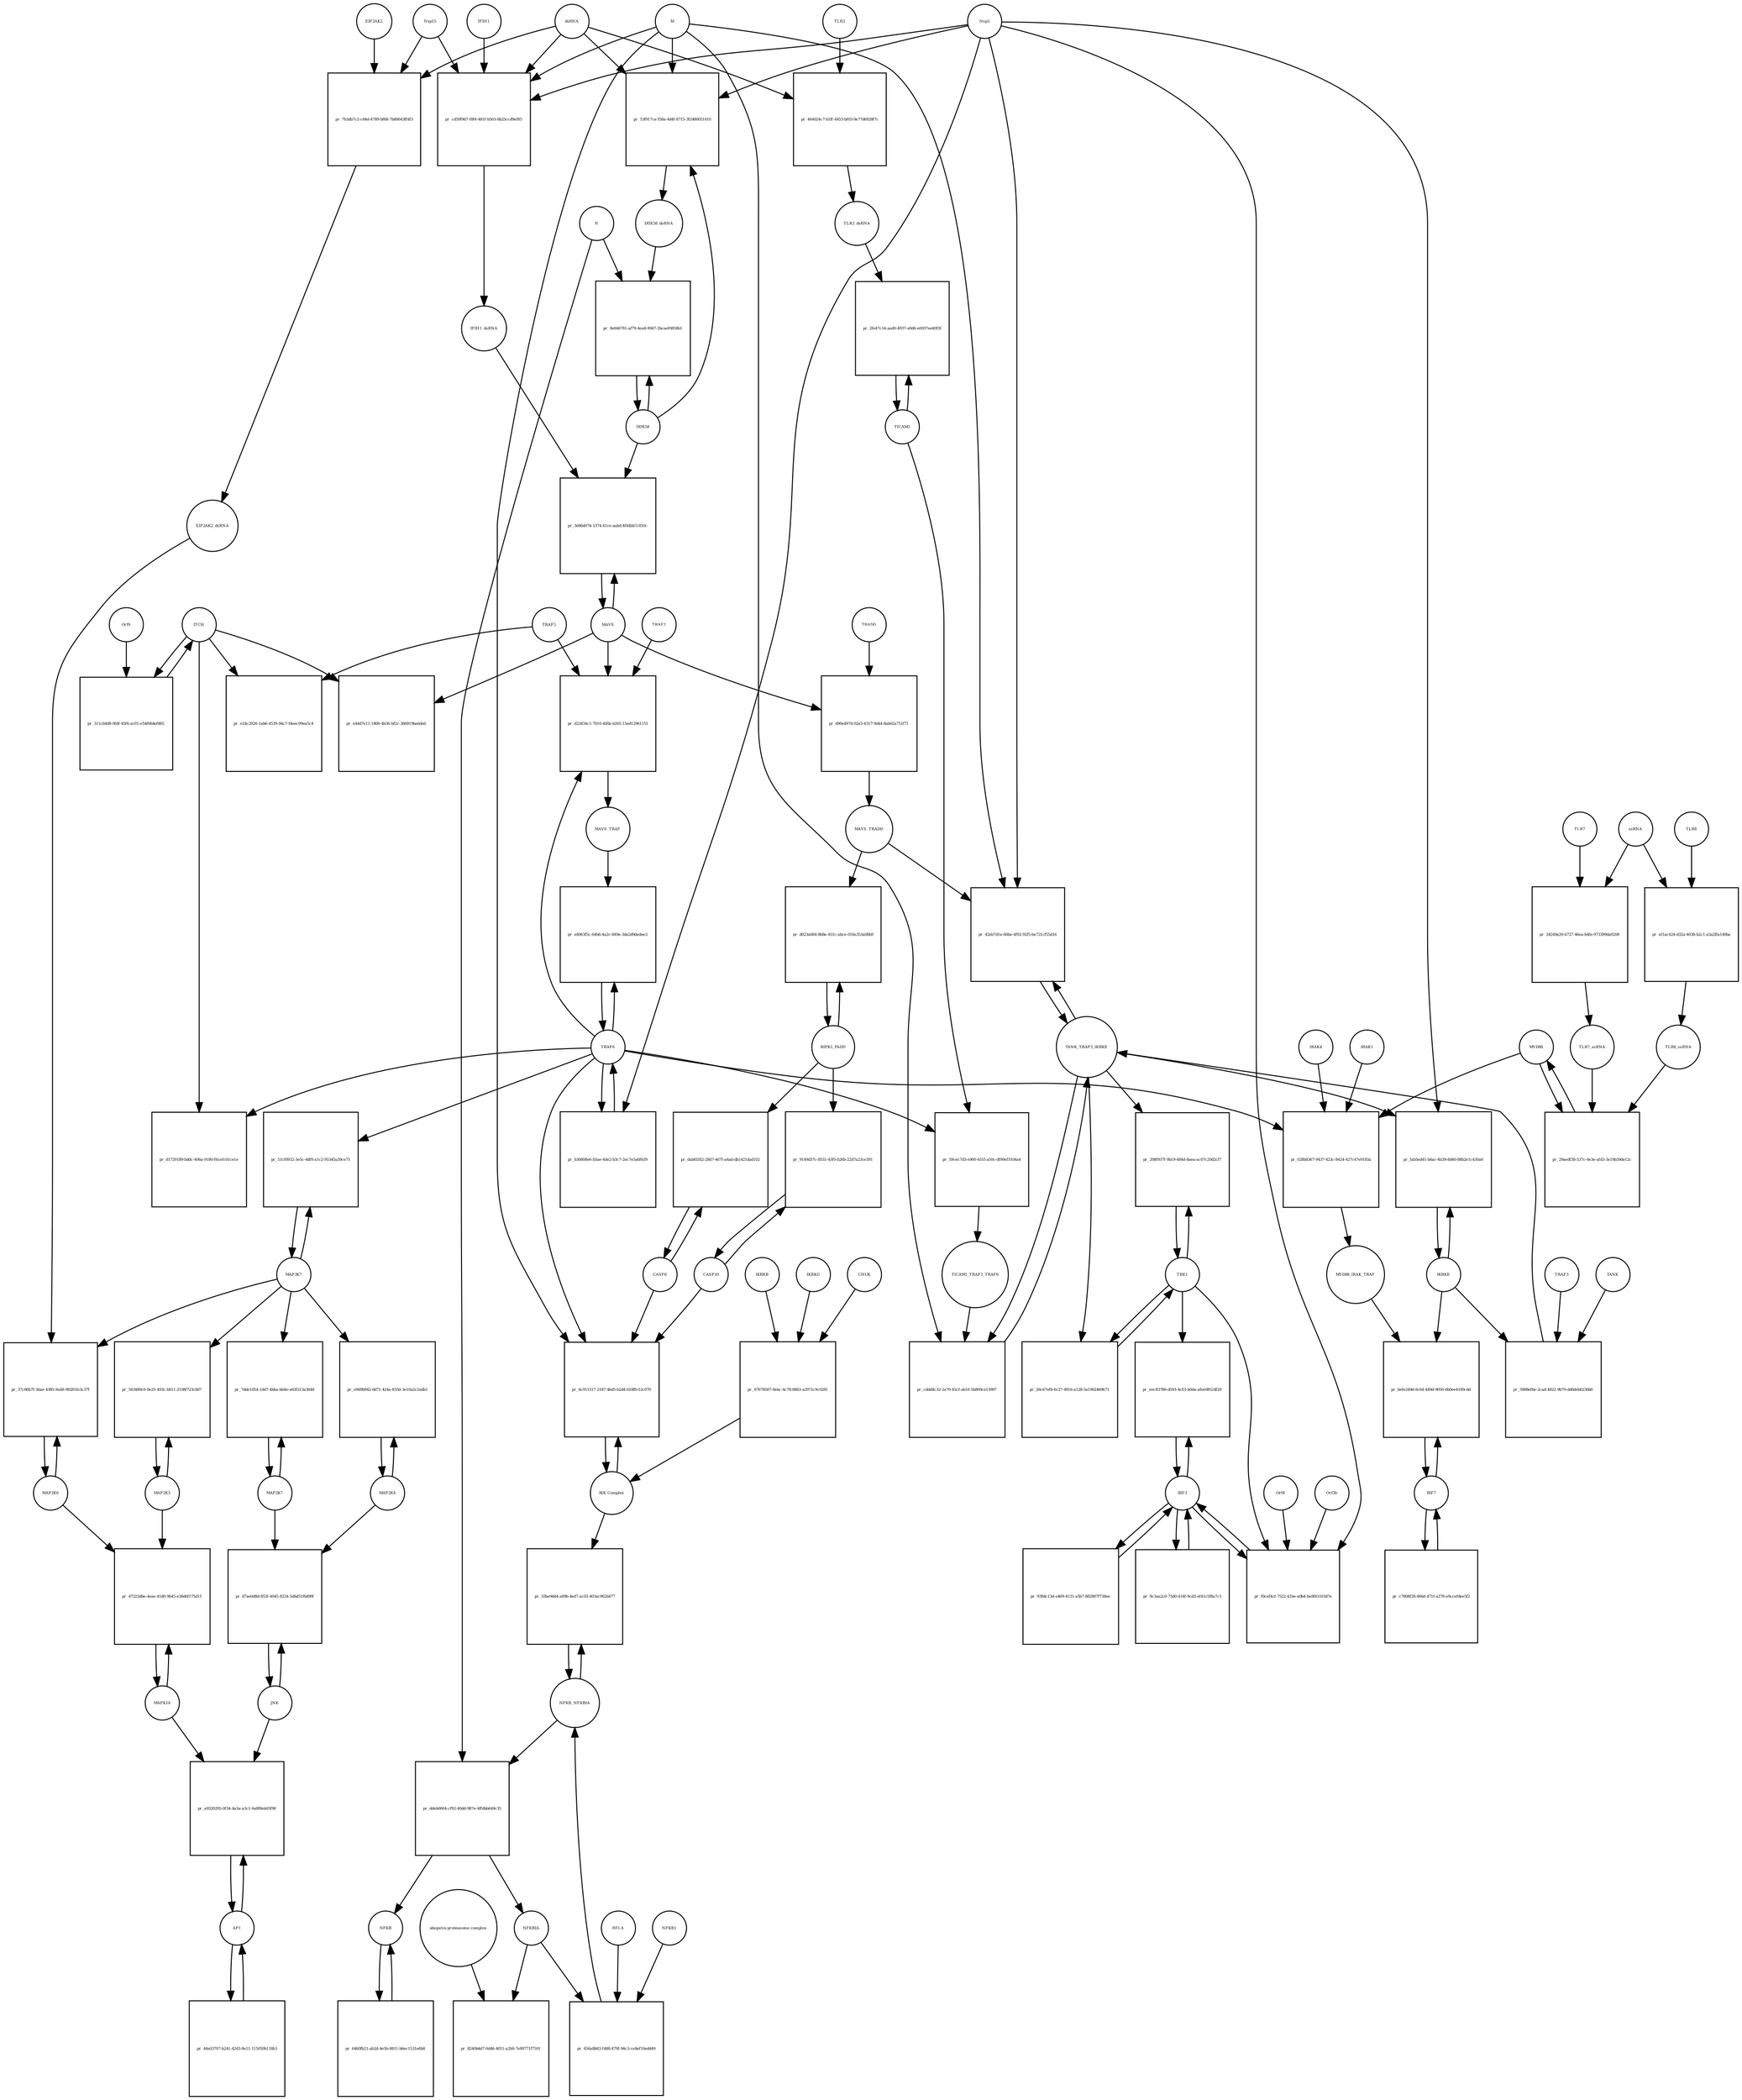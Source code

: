 strict digraph  {
dsRNA [annotation="", bipartite=0, cls="nucleic acid feature", fontsize=4, label=dsRNA, shape=circle];
"pr_53f917ca-f58a-4d4f-8715-3f2480051410" [annotation="", bipartite=1, cls=process, fontsize=4, label="pr_53f917ca-f58a-4d4f-8715-3f2480051410", shape=square];
DDX58_dsRNA [annotation="", bipartite=0, cls=complex, fontsize=4, label=DDX58_dsRNA, shape=circle];
M [annotation=urn_miriam_ncbiprotein_1796318601, bipartite=0, cls=macromolecule, fontsize=4, label=M, shape=circle];
Nsp3 [annotation=urn_miriam_ncbiprotein_1802476807, bipartite=0, cls=macromolecule, fontsize=4, label=Nsp3, shape=circle];
DDX58 [annotation=urn_miriam_hgnc_19102, bipartite=0, cls=macromolecule, fontsize=4, label=DDX58, shape=circle];
"pr_cd59f9d7-f8f4-481f-b503-6b25ccd9ef85" [annotation="", bipartite=1, cls=process, fontsize=4, label="pr_cd59f9d7-f8f4-481f-b503-6b25ccd9ef85", shape=square];
IFIH1_dsRNA [annotation="", bipartite=0, cls=complex, fontsize=4, label=IFIH1_dsRNA, shape=circle];
Nsp15 [annotation=urn_miriam_ncbiprotein_1802476818, bipartite=0, cls=macromolecule, fontsize=4, label=Nsp15, shape=circle];
IFIH1 [annotation=urn_miriam_hgnc_18873, bipartite=0, cls=macromolecule, fontsize=4, label=IFIH1, shape=circle];
"pr_9a846781-af79-4ea8-8947-2bcaef0858b1" [annotation="", bipartite=1, cls=process, fontsize=4, label="pr_9a846781-af79-4ea8-8947-2bcaef0858b1", shape=square];
N [annotation=urn_miriam_ncbiprotein_1798174255, bipartite=0, cls=macromolecule, fontsize=4, label=N, shape=circle];
MAVS [annotation=urn_miriam_hgnc_29233, bipartite=0, cls="macromolecule multimer", fontsize=4, label=MAVS, shape=circle];
"pr_3d46d074-1374-41ce-aabd-4f44bb7c810c" [annotation="", bipartite=1, cls=process, fontsize=4, label="pr_3d46d074-1374-41ce-aabd-4f44bb7c810c", shape=square];
NFKB [annotation="", bipartite=0, cls=complex, fontsize=4, label=NFKB, shape=circle];
"pr_6460fb21-ab2d-4e5b-8811-b6ec1531e6b8" [annotation="", bipartite=1, cls=process, fontsize=4, label="pr_6460fb21-ab2d-4e5b-8811-b6ec1531e6b8", shape=square];
NFKBIA [annotation=urn_miriam_hgnc_7797, bipartite=0, cls=macromolecule, fontsize=4, label=NFKBIA, shape=circle];
"pr_8240b4d7-0d46-4051-a2b9-7e89771f7591" [annotation="", bipartite=1, cls=process, fontsize=4, label="pr_8240b4d7-0d46-4051-a2b9-7e89771f7591", shape=square];
"ubiquitin-proteasome complex" [annotation="", bipartite=0, cls=complex, fontsize=4, label="ubiquitin-proteasome complex", shape=circle];
IRF3 [annotation=urn_miriam_hgnc_6118, bipartite=0, cls="macromolecule multimer", fontsize=4, label=IRF3, shape=circle];
"pr_eec83786-d593-4c03-b0da-afee08524f29" [annotation="", bipartite=1, cls=process, fontsize=4, label="pr_eec83786-d593-4c03-b0da-afee08524f29", shape=square];
TBK1 [annotation="", bipartite=0, cls=macromolecule, fontsize=4, label=TBK1, shape=circle];
"pr_9384c13d-e469-4131-a5b7-882807f738ee" [annotation="", bipartite=1, cls=process, fontsize=4, label="pr_9384c13d-e469-4131-a5b7-882807f738ee", shape=square];
"pr_f0cef4cf-7522-41be-a0b4-ba9f41010d7e" [annotation="", bipartite=1, cls=process, fontsize=4, label="pr_f0cef4cf-7522-41be-a0b4-ba9f41010d7e", shape=square];
Orf3b [annotation=urn_miriam_uniprot_P59633, bipartite=0, cls=macromolecule, fontsize=4, label=Orf3b, shape=circle];
Orf8 [annotation=urn_miriam_ncbiprotein_1796318604, bipartite=0, cls=macromolecule, fontsize=4, label=Orf8, shape=circle];
IRF7 [annotation=urn_miriam_hgnc_6122, bipartite=0, cls="macromolecule multimer", fontsize=4, label=IRF7, shape=circle];
"pr_befe249d-6c64-449d-9050-6b0ee4100cdd" [annotation="", bipartite=1, cls=process, fontsize=4, label="pr_befe249d-6c64-449d-9050-6b0ee4100cdd", shape=square];
IKBKE [annotation=urn_miriam_hgnc_14552, bipartite=0, cls=macromolecule, fontsize=4, label=IKBKE, shape=circle];
MYD88_IRAK_TRAF [annotation="", bipartite=0, cls=complex, fontsize=4, label=MYD88_IRAK_TRAF, shape=circle];
"pr_9c3aa2c0-75d0-414f-9cd3-ef41c5f8a7c3" [annotation="", bipartite=1, cls=process, fontsize=4, label="pr_9c3aa2c0-75d0-414f-9cd3-ef41c5f8a7c3", shape=square];
"pr_c7808f28-466d-471f-a278-e9ccefdee5f2" [annotation="", bipartite=1, cls=process, fontsize=4, label="pr_c7808f28-466d-471f-a278-e9ccefdee5f2", shape=square];
TRAF6 [annotation=urn_miriam_hgnc_12036, bipartite=0, cls=macromolecule, fontsize=4, label=TRAF6, shape=circle];
"pr_e8063f5c-64b6-4a2c-849e-3da2d9dedee3" [annotation="", bipartite=1, cls=process, fontsize=4, label="pr_e8063f5c-64b6-4a2c-849e-3da2d9dedee3", shape=square];
MAVS_TRAF [annotation="", bipartite=0, cls=complex, fontsize=4, label=MAVS_TRAF, shape=circle];
"pr_e44d7e11-1806-4b36-bf2c-3b6919ba6de6" [annotation="", bipartite=1, cls=process, fontsize=4, label="pr_e44d7e11-1806-4b36-bf2c-3b6919ba6de6", shape=square];
ITCH [annotation="", bipartite=0, cls=macromolecule, fontsize=4, label=ITCH, shape=circle];
TRAF5 [annotation=urn_miriam_hgnc_12035, bipartite=0, cls=macromolecule, fontsize=4, label=TRAF5, shape=circle];
"pr_e24c2926-1ab6-4539-94c7-f4eec99ea5c4" [annotation="", bipartite=1, cls=process, fontsize=4, label="pr_e24c2926-1ab6-4539-94c7-f4eec99ea5c4", shape=square];
"pr_d1729189-bddc-406a-9180-f6cefc01ce1e" [annotation="", bipartite=1, cls=process, fontsize=4, label="pr_d1729189-bddc-406a-9180-f6cefc01ce1e", shape=square];
TICAM1 [annotation=urn_miriam_hgnc_18348, bipartite=0, cls=macromolecule, fontsize=4, label=TICAM1, shape=circle];
"pr_2fe47c14-aad0-4937-a9d6-e6937ee40f3f" [annotation="", bipartite=1, cls=process, fontsize=4, label="pr_2fe47c14-aad0-4937-a9d6-e6937ee40f3f", shape=square];
TLR3_dsRNA [annotation="", bipartite=0, cls=complex, fontsize=4, label=TLR3_dsRNA, shape=circle];
TLR3 [annotation=urn_miriam_hgnc_11849, bipartite=0, cls="macromolecule multimer", fontsize=4, label=TLR3, shape=circle];
"pr_464024c7-b1ff-4453-bf03-0e77d6928f7c" [annotation="", bipartite=1, cls=process, fontsize=4, label="pr_464024c7-b1ff-4453-bf03-0e77d6928f7c", shape=square];
"pr_59cec7d3-e900-451f-a50c-df99ef1934a4" [annotation="", bipartite=1, cls=process, fontsize=4, label="pr_59cec7d3-e900-451f-a50c-df99ef1934a4", shape=square];
TICAM1_TRAF3_TRAF6 [annotation="", bipartite=0, cls=complex, fontsize=4, label=TICAM1_TRAF3_TRAF6, shape=circle];
TANK_TRAF3_IKBKE [annotation="", bipartite=0, cls=complex, fontsize=4, label=TANK_TRAF3_IKBKE, shape=circle];
"pr_cddd4c32-2a70-45cf-ab16-5b809ce13907" [annotation="", bipartite=1, cls=process, fontsize=4, label="pr_cddd4c32-2a70-45cf-ab16-5b809ce13907", shape=square];
"pr_208f937f-9b19-484d-8aea-ac07c20d2cf7" [annotation="", bipartite=1, cls=process, fontsize=4, label="pr_208f937f-9b19-484d-8aea-ac07c20d2cf7", shape=square];
"pr_fab5ed41-b6ac-4b39-8d40-88b2e1c430a6" [annotation="", bipartite=1, cls=process, fontsize=4, label="pr_fab5ed41-b6ac-4b39-8d40-88b2e1c430a6", shape=square];
MYD88 [annotation="", bipartite=0, cls=macromolecule, fontsize=4, label=MYD88, shape=circle];
"pr_028b8367-9437-423c-8424-427c47e9183a" [annotation="", bipartite=1, cls=process, fontsize=4, label="pr_028b8367-9437-423c-8424-427c47e9183a", shape=square];
IRAK1 [annotation=urn_miriam_hgnc_6112, bipartite=0, cls=macromolecule, fontsize=4, label=IRAK1, shape=circle];
IRAK4 [annotation=urn_miriam_hgnc_17967, bipartite=0, cls=macromolecule, fontsize=4, label=IRAK4, shape=circle];
TLR7 [annotation=urn_miriam_hgnc_15631, bipartite=0, cls=macromolecule, fontsize=4, label=TLR7, shape=circle];
"pr_24249a29-b727-46ea-b4fe-973399da9208" [annotation="", bipartite=1, cls=process, fontsize=4, label="pr_24249a29-b727-46ea-b4fe-973399da9208", shape=square];
TLR7_ssRNA [annotation="", bipartite=0, cls=complex, fontsize=4, label=TLR7_ssRNA, shape=circle];
ssRNA [annotation="", bipartite=0, cls="nucleic acid feature", fontsize=4, label=ssRNA, shape=circle];
TLR8 [annotation=urn_miriam_hgnc_15632, bipartite=0, cls=macromolecule, fontsize=4, label=TLR8, shape=circle];
"pr_ef1ac424-d32a-4038-b2c1-a3a2ffa149ba" [annotation="", bipartite=1, cls=process, fontsize=4, label="pr_ef1ac424-d32a-4038-b2c1-a3a2ffa149ba", shape=square];
TLR8_ssRNA [annotation="", bipartite=0, cls=complex, fontsize=4, label=TLR8_ssRNA, shape=circle];
"pr_29aedf38-537c-4e3e-afd3-3e19b39de12c" [annotation="", bipartite=1, cls=process, fontsize=4, label="pr_29aedf38-537c-4e3e-afd3-3e19b39de12c", shape=square];
MAP3K7 [annotation="", bipartite=0, cls=macromolecule, fontsize=4, label=MAP3K7, shape=circle];
"pr_51cf0932-3e5c-4df0-a1c2-95345a39ce75" [annotation="", bipartite=1, cls=process, fontsize=4, label="pr_51cf0932-3e5c-4df0-a1c2-95345a39ce75", shape=square];
TRAF2 [annotation=urn_miriam_hgnc_12032, bipartite=0, cls=macromolecule, fontsize=4, label=TRAF2, shape=circle];
"pr_d22834c1-7010-400a-b265-15ed12961151" [annotation="", bipartite=1, cls=process, fontsize=4, label="pr_d22834c1-7010-400a-b265-15ed12961151", shape=square];
"pr_311cb408-0fdf-45f6-ac01-e54f064ef865" [annotation="", bipartite=1, cls=process, fontsize=4, label="pr_311cb408-0fdf-45f6-ac01-e54f064ef865", shape=square];
Orf9 [annotation=urn_miriam_uniprot_P59636, bipartite=0, cls=macromolecule, fontsize=4, label=Orf9, shape=circle];
"pr_d90e497d-02a3-4317-9d44-8ab02a751f71" [annotation="", bipartite=1, cls=process, fontsize=4, label="pr_d90e497d-02a3-4317-9d44-8ab02a751f71", shape=square];
MAVS_TRADD [annotation="", bipartite=0, cls=complex, fontsize=4, label=MAVS_TRADD, shape=circle];
TRADD [annotation=urn_miriam_hgnc_12030, bipartite=0, cls=macromolecule, fontsize=4, label=TRADD, shape=circle];
"pr_b36808e6-b5ae-4de2-b3c7-2ec7e5a6f639" [annotation="", bipartite=1, cls=process, fontsize=4, label="pr_b36808e6-b5ae-4de2-b3c7-2ec7e5a6f639", shape=square];
AP1 [annotation="", bipartite=0, cls=complex, fontsize=4, label=AP1, shape=circle];
"pr_a9320295-0f34-4a3a-a3c1-6a8f8eb03f90" [annotation="", bipartite=1, cls=process, fontsize=4, label="pr_a9320295-0f34-4a3a-a3c1-6a8f8eb03f90", shape=square];
MAPK14 [annotation="", bipartite=0, cls=macromolecule, fontsize=4, label=MAPK14, shape=circle];
JNK [annotation="", bipartite=0, cls=complex, fontsize=4, label=JNK, shape=circle];
"pr_d7ae0d8d-853f-4045-8224-5d6d51f6d99f" [annotation="", bipartite=1, cls=process, fontsize=4, label="pr_d7ae0d8d-853f-4045-8224-5d6d51f6d99f", shape=square];
MAP2K7 [annotation="", bipartite=0, cls=macromolecule, fontsize=4, label=MAP2K7, shape=circle];
MAP2K4 [annotation="", bipartite=0, cls=macromolecule, fontsize=4, label=MAP2K4, shape=circle];
"pr_e9d9b942-dd71-424a-835d-3e10a2c2adb1" [annotation="", bipartite=1, cls=process, fontsize=4, label="pr_e9d9b942-dd71-424a-835d-3e10a2c2adb1", shape=square];
"pr_7dde1054-1dd7-4bba-bb4e-a63f213a3648" [annotation="", bipartite=1, cls=process, fontsize=4, label="pr_7dde1054-1dd7-4bba-bb4e-a63f213a3648", shape=square];
MAP2K3 [annotation="", bipartite=0, cls=macromolecule, fontsize=4, label=MAP2K3, shape=circle];
"pr_563489c0-0e25-493c-b911-2538f723cb07" [annotation="", bipartite=1, cls=process, fontsize=4, label="pr_563489c0-0e25-493c-b911-2538f723cb07", shape=square];
MAP2K6 [annotation="", bipartite=0, cls=macromolecule, fontsize=4, label=MAP2K6, shape=circle];
"pr_37c66b7f-36ae-4385-9a48-98281fe3c37f" [annotation="", bipartite=1, cls=process, fontsize=4, label="pr_37c66b7f-36ae-4385-9a48-98281fe3c37f", shape=square];
EIF2AK2_dsRNA [annotation="", bipartite=0, cls=complex, fontsize=4, label=EIF2AK2_dsRNA, shape=circle];
"pr_7b3db7c2-c64d-4789-bf68-7b80643ff4f3" [annotation="", bipartite=1, cls=process, fontsize=4, label="pr_7b3db7c2-c64d-4789-bf68-7b80643ff4f3", shape=square];
EIF2AK2 [annotation=urn_miriam_hgnc_9437, bipartite=0, cls=macromolecule, fontsize=4, label=EIF2AK2, shape=circle];
RIPK1_FADD [annotation="", bipartite=0, cls=complex, fontsize=4, label=RIPK1_FADD, shape=circle];
"pr_d023a084-8b8e-431c-abce-016e353a08b9" [annotation="", bipartite=1, cls=process, fontsize=4, label="pr_d023a084-8b8e-431c-abce-016e353a08b9", shape=square];
CASP8 [annotation="", bipartite=0, cls=macromolecule, fontsize=4, label=CASP8, shape=circle];
"pr_dab81fd2-28d7-467f-a4ad-db1421dad102" [annotation="", bipartite=1, cls=process, fontsize=4, label="pr_dab81fd2-28d7-467f-a4ad-db1421dad102", shape=square];
CASP10 [annotation="", bipartite=0, cls=macromolecule, fontsize=4, label=CASP10, shape=circle];
"pr_9149d37c-8551-43f0-b26b-22d7a23ce391" [annotation="", bipartite=1, cls=process, fontsize=4, label="pr_9149d37c-8551-43f0-b26b-22d7a23ce391", shape=square];
NFKB_NFKBIA [annotation="", bipartite=0, cls=complex, fontsize=4, label=NFKB_NFKBIA, shape=circle];
"pr_33be9dd4-a89b-4ed7-ac03-403ac9626477" [annotation="", bipartite=1, cls=process, fontsize=4, label="pr_33be9dd4-a89b-4ed7-ac03-403ac9626477", shape=square];
"IKK Complex" [annotation="", bipartite=0, cls=complex, fontsize=4, label="IKK Complex", shape=circle];
"pr_ddeb0604-cf92-40dd-987e-4ffdbb649c35" [annotation="", bipartite=1, cls=process, fontsize=4, label="pr_ddeb0604-cf92-40dd-987e-4ffdbb649c35", shape=square];
"pr_44a03707-b241-42d3-8e11-115050b118b3" [annotation="", bipartite=1, cls=process, fontsize=4, label="pr_44a03707-b241-42d3-8e11-115050b118b3", shape=square];
"pr_6c911517-2187-4bd5-b2d4-618ffe12c070" [annotation="", bipartite=1, cls=process, fontsize=4, label="pr_6c911517-2187-4bd5-b2d4-618ffe12c070", shape=square];
"pr_656a8b83-f488-479f-94c3-ce8ef10edd49" [annotation="", bipartite=1, cls=process, fontsize=4, label="pr_656a8b83-f488-479f-94c3-ce8ef10edd49", shape=square];
RELA [annotation="", bipartite=0, cls=macromolecule, fontsize=4, label=RELA, shape=circle];
NFKB1 [annotation="", bipartite=0, cls=macromolecule, fontsize=4, label=NFKB1, shape=circle];
IKBKG [annotation="", bipartite=0, cls=macromolecule, fontsize=4, label=IKBKG, shape=circle];
"pr_67678587-9ebc-4c78-8863-a2971c9c02f0" [annotation="", bipartite=1, cls=process, fontsize=4, label="pr_67678587-9ebc-4c78-8863-a2971c9c02f0", shape=square];
CHUK [annotation="", bipartite=0, cls=macromolecule, fontsize=4, label=CHUK, shape=circle];
IKBKB [annotation="", bipartite=0, cls=macromolecule, fontsize=4, label=IKBKB, shape=circle];
"pr_42eb7d1e-66be-4f92-92f5-be721cf55d16" [annotation="", bipartite=1, cls=process, fontsize=4, label="pr_42eb7d1e-66be-4f92-92f5-be721cf55d16", shape=square];
"pr_26c67ef8-6c27-4916-a128-5a1902469671" [annotation="", bipartite=1, cls=process, fontsize=4, label="pr_26c67ef8-6c27-4916-a128-5a1902469671", shape=square];
"pr_d7223dbe-4eae-41d0-9b45-e36d6f175d15" [annotation="", bipartite=1, cls=process, fontsize=4, label="pr_d7223dbe-4eae-41d0-9b45-e36d6f175d15", shape=square];
TRAF3 [annotation="", bipartite=0, cls=macromolecule, fontsize=4, label=TRAF3, shape=circle];
"pr_3988ef6e-2cad-4822-9b79-dd6deb6236b0" [annotation="", bipartite=1, cls=process, fontsize=4, label="pr_3988ef6e-2cad-4822-9b79-dd6deb6236b0", shape=square];
TANK [annotation="", bipartite=0, cls=macromolecule, fontsize=4, label=TANK, shape=circle];
dsRNA -> "pr_53f917ca-f58a-4d4f-8715-3f2480051410"  [annotation="", interaction_type=consumption];
dsRNA -> "pr_cd59f9d7-f8f4-481f-b503-6b25ccd9ef85"  [annotation="", interaction_type=consumption];
dsRNA -> "pr_464024c7-b1ff-4453-bf03-0e77d6928f7c"  [annotation="", interaction_type=consumption];
dsRNA -> "pr_7b3db7c2-c64d-4789-bf68-7b80643ff4f3"  [annotation="", interaction_type=consumption];
"pr_53f917ca-f58a-4d4f-8715-3f2480051410" -> DDX58_dsRNA  [annotation="", interaction_type=production];
DDX58_dsRNA -> "pr_9a846781-af79-4ea8-8947-2bcaef0858b1"  [annotation="urn_miriam_pubmed_25581309|urn_miriam_pubmed_28148787|urn_miriam_taxonomy_694009", interaction_type=catalysis];
M -> "pr_53f917ca-f58a-4d4f-8715-3f2480051410"  [annotation="urn_miriam_pubmed_20303872|urn_miriam_pubmed_19380580|urn_miriam_pubmed_31226023|urn_miriam_taxonomy_694009", interaction_type=inhibition];
M -> "pr_cd59f9d7-f8f4-481f-b503-6b25ccd9ef85"  [annotation="urn_miriam_pubmed_28484023|urn_miriam_pubmed_19380580|urn_miriam_pubmed_31226023|urn_miriam_taxonomy_694009", interaction_type=inhibition];
M -> "pr_cddd4c32-2a70-45cf-ab16-5b809ce13907"  [annotation="urn_miriam_pubmed_19380580|urn_miriam_pubmed_19366914|urn_miriam_taxonomy_694009", interaction_type=inhibition];
M -> "pr_6c911517-2187-4bd5-b2d4-618ffe12c070"  [annotation="urn_miriam_pubmed_19366914|urn_miriam_pubmed_20303872|urn_miriam_pubmed_17705188|urn_miriam_pubmed_694009", interaction_type=inhibition];
M -> "pr_42eb7d1e-66be-4f92-92f5-be721cf55d16"  [annotation="urn_miriam_pubmed_19366914|urn_miriam_pubmed_27164085|urn_miriam_pubmed_19380580|urn_miriam_taxonomy_694009", interaction_type=inhibition];
Nsp3 -> "pr_53f917ca-f58a-4d4f-8715-3f2480051410"  [annotation="urn_miriam_pubmed_20303872|urn_miriam_pubmed_19380580|urn_miriam_pubmed_31226023|urn_miriam_taxonomy_694009", interaction_type=inhibition];
Nsp3 -> "pr_cd59f9d7-f8f4-481f-b503-6b25ccd9ef85"  [annotation="urn_miriam_pubmed_28484023|urn_miriam_pubmed_19380580|urn_miriam_pubmed_31226023|urn_miriam_taxonomy_694009", interaction_type=inhibition];
Nsp3 -> "pr_f0cef4cf-7522-41be-a0b4-ba9f41010d7e"  [annotation="urn_miriam_pubmed_17761676|urn_miriam_pubmed_31226023|urn_miriam_taxonomy_694009", interaction_type=inhibition];
Nsp3 -> "pr_fab5ed41-b6ac-4b39-8d40-88b2e1c430a6"  [annotation="urn_miriam_pubmed_20303872|urn_miriam_pubmed_31226023|urn_miriam_taxonomy_694009", interaction_type=inhibition];
Nsp3 -> "pr_b36808e6-b5ae-4de2-b3c7-2ec7e5a6f639"  [annotation="urn_miriam_pubmed_27164085|urn_miriam_taxonomy_694009", interaction_type=catalysis];
Nsp3 -> "pr_42eb7d1e-66be-4f92-92f5-be721cf55d16"  [annotation="urn_miriam_pubmed_19366914|urn_miriam_pubmed_27164085|urn_miriam_pubmed_19380580|urn_miriam_taxonomy_694009", interaction_type=inhibition];
DDX58 -> "pr_53f917ca-f58a-4d4f-8715-3f2480051410"  [annotation="", interaction_type=consumption];
DDX58 -> "pr_9a846781-af79-4ea8-8947-2bcaef0858b1"  [annotation="", interaction_type=consumption];
DDX58 -> "pr_3d46d074-1374-41ce-aabd-4f44bb7c810c"  [annotation=urn_miriam_pubmed_25581309, interaction_type=catalysis];
"pr_cd59f9d7-f8f4-481f-b503-6b25ccd9ef85" -> IFIH1_dsRNA  [annotation="", interaction_type=production];
IFIH1_dsRNA -> "pr_3d46d074-1374-41ce-aabd-4f44bb7c810c"  [annotation=urn_miriam_pubmed_25581309, interaction_type=catalysis];
Nsp15 -> "pr_cd59f9d7-f8f4-481f-b503-6b25ccd9ef85"  [annotation="urn_miriam_pubmed_28484023|urn_miriam_pubmed_19380580|urn_miriam_pubmed_31226023|urn_miriam_taxonomy_694009", interaction_type=inhibition];
Nsp15 -> "pr_7b3db7c2-c64d-4789-bf68-7b80643ff4f3"  [annotation="urn_miriam_pubmed_28484023|urn_miriam_pubmed_19366914|urn_miriam_taxonomy_694009", interaction_type=inhibition];
IFIH1 -> "pr_cd59f9d7-f8f4-481f-b503-6b25ccd9ef85"  [annotation="", interaction_type=consumption];
"pr_9a846781-af79-4ea8-8947-2bcaef0858b1" -> DDX58  [annotation="", interaction_type=production];
N -> "pr_9a846781-af79-4ea8-8947-2bcaef0858b1"  [annotation="urn_miriam_pubmed_25581309|urn_miriam_pubmed_28148787|urn_miriam_taxonomy_694009", interaction_type=inhibition];
N -> "pr_ddeb0604-cf92-40dd-987e-4ffdbb649c35"  [annotation="urn_miriam_pubmed_16143815|urn_miriam_taxonomy_694009", interaction_type=stimulation];
MAVS -> "pr_3d46d074-1374-41ce-aabd-4f44bb7c810c"  [annotation="", interaction_type=consumption];
MAVS -> "pr_e44d7e11-1806-4b36-bf2c-3b6919ba6de6"  [annotation="", interaction_type=consumption];
MAVS -> "pr_d22834c1-7010-400a-b265-15ed12961151"  [annotation="", interaction_type=consumption];
MAVS -> "pr_d90e497d-02a3-4317-9d44-8ab02a751f71"  [annotation="", interaction_type=consumption];
"pr_3d46d074-1374-41ce-aabd-4f44bb7c810c" -> MAVS  [annotation="", interaction_type=production];
NFKB -> "pr_6460fb21-ab2d-4e5b-8811-b6ec1531e6b8"  [annotation="", interaction_type=consumption];
"pr_6460fb21-ab2d-4e5b-8811-b6ec1531e6b8" -> NFKB  [annotation="", interaction_type=production];
NFKBIA -> "pr_8240b4d7-0d46-4051-a2b9-7e89771f7591"  [annotation="", interaction_type=consumption];
NFKBIA -> "pr_656a8b83-f488-479f-94c3-ce8ef10edd49"  [annotation="", interaction_type=consumption];
"ubiquitin-proteasome complex" -> "pr_8240b4d7-0d46-4051-a2b9-7e89771f7591"  [annotation=urn_miriam_pubmed_20303872, interaction_type=catalysis];
IRF3 -> "pr_eec83786-d593-4c03-b0da-afee08524f29"  [annotation="", interaction_type=consumption];
IRF3 -> "pr_9384c13d-e469-4131-a5b7-882807f738ee"  [annotation="", interaction_type=consumption];
IRF3 -> "pr_f0cef4cf-7522-41be-a0b4-ba9f41010d7e"  [annotation="", interaction_type=consumption];
IRF3 -> "pr_9c3aa2c0-75d0-414f-9cd3-ef41c5f8a7c3"  [annotation="", interaction_type=consumption];
"pr_eec83786-d593-4c03-b0da-afee08524f29" -> IRF3  [annotation="", interaction_type=production];
TBK1 -> "pr_eec83786-d593-4c03-b0da-afee08524f29"  [annotation=urn_miriam_pubmed_25581309, interaction_type=catalysis];
TBK1 -> "pr_f0cef4cf-7522-41be-a0b4-ba9f41010d7e"  [annotation="urn_miriam_pubmed_17761676|urn_miriam_pubmed_31226023|urn_miriam_taxonomy_694009", interaction_type=catalysis];
TBK1 -> "pr_208f937f-9b19-484d-8aea-ac07c20d2cf7"  [annotation="", interaction_type=consumption];
TBK1 -> "pr_26c67ef8-6c27-4916-a128-5a1902469671"  [annotation="", interaction_type=consumption];
"pr_9384c13d-e469-4131-a5b7-882807f738ee" -> IRF3  [annotation="", interaction_type=production];
"pr_f0cef4cf-7522-41be-a0b4-ba9f41010d7e" -> IRF3  [annotation="", interaction_type=production];
Orf3b -> "pr_f0cef4cf-7522-41be-a0b4-ba9f41010d7e"  [annotation="urn_miriam_pubmed_17761676|urn_miriam_pubmed_31226023|urn_miriam_taxonomy_694009", interaction_type=inhibition];
Orf8 -> "pr_f0cef4cf-7522-41be-a0b4-ba9f41010d7e"  [annotation="urn_miriam_pubmed_17761676|urn_miriam_pubmed_31226023|urn_miriam_taxonomy_694009", interaction_type=inhibition];
IRF7 -> "pr_befe249d-6c64-449d-9050-6b0ee4100cdd"  [annotation="", interaction_type=consumption];
IRF7 -> "pr_c7808f28-466d-471f-a278-e9ccefdee5f2"  [annotation="", interaction_type=consumption];
"pr_befe249d-6c64-449d-9050-6b0ee4100cdd" -> IRF7  [annotation="", interaction_type=production];
IKBKE -> "pr_befe249d-6c64-449d-9050-6b0ee4100cdd"  [annotation=urn_miriam_pubmed_20303872, interaction_type=catalysis];
IKBKE -> "pr_fab5ed41-b6ac-4b39-8d40-88b2e1c430a6"  [annotation="", interaction_type=consumption];
IKBKE -> "pr_3988ef6e-2cad-4822-9b79-dd6deb6236b0"  [annotation="", interaction_type=consumption];
MYD88_IRAK_TRAF -> "pr_befe249d-6c64-449d-9050-6b0ee4100cdd"  [annotation=urn_miriam_pubmed_20303872, interaction_type=catalysis];
"pr_9c3aa2c0-75d0-414f-9cd3-ef41c5f8a7c3" -> IRF3  [annotation="", interaction_type=production];
"pr_c7808f28-466d-471f-a278-e9ccefdee5f2" -> IRF7  [annotation="", interaction_type=production];
TRAF6 -> "pr_e8063f5c-64b6-4a2c-849e-3da2d9dedee3"  [annotation="", interaction_type=consumption];
TRAF6 -> "pr_d1729189-bddc-406a-9180-f6cefc01ce1e"  [annotation="", interaction_type=consumption];
TRAF6 -> "pr_59cec7d3-e900-451f-a50c-df99ef1934a4"  [annotation="", interaction_type=consumption];
TRAF6 -> "pr_028b8367-9437-423c-8424-427c47e9183a"  [annotation="", interaction_type=consumption];
TRAF6 -> "pr_51cf0932-3e5c-4df0-a1c2-95345a39ce75"  [annotation=urn_miriam_pubmed_19366914, interaction_type=stimulation];
TRAF6 -> "pr_d22834c1-7010-400a-b265-15ed12961151"  [annotation="", interaction_type=consumption];
TRAF6 -> "pr_b36808e6-b5ae-4de2-b3c7-2ec7e5a6f639"  [annotation="", interaction_type=consumption];
TRAF6 -> "pr_6c911517-2187-4bd5-b2d4-618ffe12c070"  [annotation="urn_miriam_pubmed_19366914|urn_miriam_pubmed_20303872|urn_miriam_pubmed_17705188|urn_miriam_pubmed_694009", interaction_type=stimulation];
"pr_e8063f5c-64b6-4a2c-849e-3da2d9dedee3" -> TRAF6  [annotation="", interaction_type=production];
MAVS_TRAF -> "pr_e8063f5c-64b6-4a2c-849e-3da2d9dedee3"  [annotation=urn_miriam_pubmed_19366914, interaction_type=catalysis];
ITCH -> "pr_e44d7e11-1806-4b36-bf2c-3b6919ba6de6"  [annotation=urn_miriam_pubmed_25135833, interaction_type=catalysis];
ITCH -> "pr_e24c2926-1ab6-4539-94c7-f4eec99ea5c4"  [annotation=urn_miriam_pubmed_25135833, interaction_type=catalysis];
ITCH -> "pr_d1729189-bddc-406a-9180-f6cefc01ce1e"  [annotation=urn_miriam_pubmed_25135833, interaction_type=catalysis];
ITCH -> "pr_311cb408-0fdf-45f6-ac01-e54f064ef865"  [annotation="", interaction_type=consumption];
TRAF5 -> "pr_e24c2926-1ab6-4539-94c7-f4eec99ea5c4"  [annotation="", interaction_type=consumption];
TRAF5 -> "pr_d22834c1-7010-400a-b265-15ed12961151"  [annotation="", interaction_type=consumption];
TICAM1 -> "pr_2fe47c14-aad0-4937-a9d6-e6937ee40f3f"  [annotation="", interaction_type=consumption];
TICAM1 -> "pr_59cec7d3-e900-451f-a50c-df99ef1934a4"  [annotation="", interaction_type=consumption];
"pr_2fe47c14-aad0-4937-a9d6-e6937ee40f3f" -> TICAM1  [annotation="", interaction_type=production];
TLR3_dsRNA -> "pr_2fe47c14-aad0-4937-a9d6-e6937ee40f3f"  [annotation=urn_miriam_pubmed_20303872, interaction_type=stimulation];
TLR3 -> "pr_464024c7-b1ff-4453-bf03-0e77d6928f7c"  [annotation="", interaction_type=consumption];
"pr_464024c7-b1ff-4453-bf03-0e77d6928f7c" -> TLR3_dsRNA  [annotation="", interaction_type=production];
"pr_59cec7d3-e900-451f-a50c-df99ef1934a4" -> TICAM1_TRAF3_TRAF6  [annotation="", interaction_type=production];
TICAM1_TRAF3_TRAF6 -> "pr_cddd4c32-2a70-45cf-ab16-5b809ce13907"  [annotation="urn_miriam_pubmed_19380580|urn_miriam_pubmed_19366914|urn_miriam_taxonomy_694009", interaction_type=stimulation];
TANK_TRAF3_IKBKE -> "pr_cddd4c32-2a70-45cf-ab16-5b809ce13907"  [annotation="", interaction_type=consumption];
TANK_TRAF3_IKBKE -> "pr_208f937f-9b19-484d-8aea-ac07c20d2cf7"  [annotation=urn_miriam_pubmed_20303872, interaction_type=stimulation];
TANK_TRAF3_IKBKE -> "pr_fab5ed41-b6ac-4b39-8d40-88b2e1c430a6"  [annotation="urn_miriam_pubmed_20303872|urn_miriam_pubmed_31226023|urn_miriam_taxonomy_694009", interaction_type=stimulation];
TANK_TRAF3_IKBKE -> "pr_42eb7d1e-66be-4f92-92f5-be721cf55d16"  [annotation="", interaction_type=consumption];
TANK_TRAF3_IKBKE -> "pr_26c67ef8-6c27-4916-a128-5a1902469671"  [annotation=urn_miriam_pubmed_19366914, interaction_type=stimulation];
"pr_cddd4c32-2a70-45cf-ab16-5b809ce13907" -> TANK_TRAF3_IKBKE  [annotation="", interaction_type=production];
"pr_208f937f-9b19-484d-8aea-ac07c20d2cf7" -> TBK1  [annotation="", interaction_type=production];
"pr_fab5ed41-b6ac-4b39-8d40-88b2e1c430a6" -> IKBKE  [annotation="", interaction_type=production];
MYD88 -> "pr_028b8367-9437-423c-8424-427c47e9183a"  [annotation="", interaction_type=consumption];
MYD88 -> "pr_29aedf38-537c-4e3e-afd3-3e19b39de12c"  [annotation="", interaction_type=consumption];
"pr_028b8367-9437-423c-8424-427c47e9183a" -> MYD88_IRAK_TRAF  [annotation="", interaction_type=production];
IRAK1 -> "pr_028b8367-9437-423c-8424-427c47e9183a"  [annotation="", interaction_type=consumption];
IRAK4 -> "pr_028b8367-9437-423c-8424-427c47e9183a"  [annotation="", interaction_type=consumption];
TLR7 -> "pr_24249a29-b727-46ea-b4fe-973399da9208"  [annotation="", interaction_type=consumption];
"pr_24249a29-b727-46ea-b4fe-973399da9208" -> TLR7_ssRNA  [annotation="", interaction_type=production];
TLR7_ssRNA -> "pr_29aedf38-537c-4e3e-afd3-3e19b39de12c"  [annotation=urn_miriam_pubmed_19366914, interaction_type=stimulation];
ssRNA -> "pr_24249a29-b727-46ea-b4fe-973399da9208"  [annotation="", interaction_type=consumption];
ssRNA -> "pr_ef1ac424-d32a-4038-b2c1-a3a2ffa149ba"  [annotation="", interaction_type=consumption];
TLR8 -> "pr_ef1ac424-d32a-4038-b2c1-a3a2ffa149ba"  [annotation="", interaction_type=consumption];
"pr_ef1ac424-d32a-4038-b2c1-a3a2ffa149ba" -> TLR8_ssRNA  [annotation="", interaction_type=production];
TLR8_ssRNA -> "pr_29aedf38-537c-4e3e-afd3-3e19b39de12c"  [annotation=urn_miriam_pubmed_19366914, interaction_type=stimulation];
"pr_29aedf38-537c-4e3e-afd3-3e19b39de12c" -> MYD88  [annotation="", interaction_type=production];
MAP3K7 -> "pr_51cf0932-3e5c-4df0-a1c2-95345a39ce75"  [annotation="", interaction_type=consumption];
MAP3K7 -> "pr_e9d9b942-dd71-424a-835d-3e10a2c2adb1"  [annotation=urn_miriam_pubmed_19366914, interaction_type=catalysis];
MAP3K7 -> "pr_7dde1054-1dd7-4bba-bb4e-a63f213a3648"  [annotation=urn_miriam_pubmed_19366914, interaction_type=catalysis];
MAP3K7 -> "pr_563489c0-0e25-493c-b911-2538f723cb07"  [annotation=urn_miriam_pubmed_19366914, interaction_type=catalysis];
MAP3K7 -> "pr_37c66b7f-36ae-4385-9a48-98281fe3c37f"  [annotation=urn_miriam_pubmed_19366914, interaction_type=catalysis];
"pr_51cf0932-3e5c-4df0-a1c2-95345a39ce75" -> MAP3K7  [annotation="", interaction_type=production];
TRAF2 -> "pr_d22834c1-7010-400a-b265-15ed12961151"  [annotation="", interaction_type=consumption];
"pr_d22834c1-7010-400a-b265-15ed12961151" -> MAVS_TRAF  [annotation="", interaction_type=production];
"pr_311cb408-0fdf-45f6-ac01-e54f064ef865" -> ITCH  [annotation="", interaction_type=production];
Orf9 -> "pr_311cb408-0fdf-45f6-ac01-e54f064ef865"  [annotation="urn_miriam_pubmed_25135833|urn_miriam_taxonomy_694009", interaction_type=stimulation];
"pr_d90e497d-02a3-4317-9d44-8ab02a751f71" -> MAVS_TRADD  [annotation="", interaction_type=production];
MAVS_TRADD -> "pr_d023a084-8b8e-431c-abce-016e353a08b9"  [annotation=urn_miriam_pubmed_19366914, interaction_type=stimulation];
MAVS_TRADD -> "pr_42eb7d1e-66be-4f92-92f5-be721cf55d16"  [annotation="urn_miriam_pubmed_19366914|urn_miriam_pubmed_27164085|urn_miriam_pubmed_19380580|urn_miriam_taxonomy_694009", interaction_type=stimulation];
TRADD -> "pr_d90e497d-02a3-4317-9d44-8ab02a751f71"  [annotation="", interaction_type=consumption];
"pr_b36808e6-b5ae-4de2-b3c7-2ec7e5a6f639" -> TRAF6  [annotation="", interaction_type=production];
AP1 -> "pr_a9320295-0f34-4a3a-a3c1-6a8f8eb03f90"  [annotation="", interaction_type=consumption];
AP1 -> "pr_44a03707-b241-42d3-8e11-115050b118b3"  [annotation="", interaction_type=consumption];
"pr_a9320295-0f34-4a3a-a3c1-6a8f8eb03f90" -> AP1  [annotation="", interaction_type=production];
MAPK14 -> "pr_a9320295-0f34-4a3a-a3c1-6a8f8eb03f90"  [annotation=urn_miriam_pubmed_19366914, interaction_type=stimulation];
MAPK14 -> "pr_d7223dbe-4eae-41d0-9b45-e36d6f175d15"  [annotation="", interaction_type=consumption];
JNK -> "pr_a9320295-0f34-4a3a-a3c1-6a8f8eb03f90"  [annotation=urn_miriam_pubmed_19366914, interaction_type=stimulation];
JNK -> "pr_d7ae0d8d-853f-4045-8224-5d6d51f6d99f"  [annotation="", interaction_type=consumption];
"pr_d7ae0d8d-853f-4045-8224-5d6d51f6d99f" -> JNK  [annotation="", interaction_type=production];
MAP2K7 -> "pr_d7ae0d8d-853f-4045-8224-5d6d51f6d99f"  [annotation=urn_miriam_pubmed_19366914, interaction_type=catalysis];
MAP2K7 -> "pr_7dde1054-1dd7-4bba-bb4e-a63f213a3648"  [annotation="", interaction_type=consumption];
MAP2K4 -> "pr_d7ae0d8d-853f-4045-8224-5d6d51f6d99f"  [annotation=urn_miriam_pubmed_19366914, interaction_type=catalysis];
MAP2K4 -> "pr_e9d9b942-dd71-424a-835d-3e10a2c2adb1"  [annotation="", interaction_type=consumption];
"pr_e9d9b942-dd71-424a-835d-3e10a2c2adb1" -> MAP2K4  [annotation="", interaction_type=production];
"pr_7dde1054-1dd7-4bba-bb4e-a63f213a3648" -> MAP2K7  [annotation="", interaction_type=production];
MAP2K3 -> "pr_563489c0-0e25-493c-b911-2538f723cb07"  [annotation="", interaction_type=consumption];
MAP2K3 -> "pr_d7223dbe-4eae-41d0-9b45-e36d6f175d15"  [annotation=urn_miriam_pubmed_19366914, interaction_type=catalysis];
"pr_563489c0-0e25-493c-b911-2538f723cb07" -> MAP2K3  [annotation="", interaction_type=production];
MAP2K6 -> "pr_37c66b7f-36ae-4385-9a48-98281fe3c37f"  [annotation="", interaction_type=consumption];
MAP2K6 -> "pr_d7223dbe-4eae-41d0-9b45-e36d6f175d15"  [annotation=urn_miriam_pubmed_19366914, interaction_type=catalysis];
"pr_37c66b7f-36ae-4385-9a48-98281fe3c37f" -> MAP2K6  [annotation="", interaction_type=production];
EIF2AK2_dsRNA -> "pr_37c66b7f-36ae-4385-9a48-98281fe3c37f"  [annotation=urn_miriam_pubmed_19366914, interaction_type=stimulation];
"pr_7b3db7c2-c64d-4789-bf68-7b80643ff4f3" -> EIF2AK2_dsRNA  [annotation="", interaction_type=production];
EIF2AK2 -> "pr_7b3db7c2-c64d-4789-bf68-7b80643ff4f3"  [annotation="", interaction_type=consumption];
RIPK1_FADD -> "pr_d023a084-8b8e-431c-abce-016e353a08b9"  [annotation="", interaction_type=consumption];
RIPK1_FADD -> "pr_dab81fd2-28d7-467f-a4ad-db1421dad102"  [annotation=urn_miriam_pubmed_19366914, interaction_type=stimulation];
RIPK1_FADD -> "pr_9149d37c-8551-43f0-b26b-22d7a23ce391"  [annotation=urn_miriam_pubmed_20303872, interaction_type=stimulation];
"pr_d023a084-8b8e-431c-abce-016e353a08b9" -> RIPK1_FADD  [annotation="", interaction_type=production];
CASP8 -> "pr_dab81fd2-28d7-467f-a4ad-db1421dad102"  [annotation="", interaction_type=consumption];
CASP8 -> "pr_6c911517-2187-4bd5-b2d4-618ffe12c070"  [annotation="urn_miriam_pubmed_19366914|urn_miriam_pubmed_20303872|urn_miriam_pubmed_17705188|urn_miriam_pubmed_694009", interaction_type=stimulation];
"pr_dab81fd2-28d7-467f-a4ad-db1421dad102" -> CASP8  [annotation="", interaction_type=production];
CASP10 -> "pr_9149d37c-8551-43f0-b26b-22d7a23ce391"  [annotation="", interaction_type=consumption];
CASP10 -> "pr_6c911517-2187-4bd5-b2d4-618ffe12c070"  [annotation="urn_miriam_pubmed_19366914|urn_miriam_pubmed_20303872|urn_miriam_pubmed_17705188|urn_miriam_pubmed_694009", interaction_type=stimulation];
"pr_9149d37c-8551-43f0-b26b-22d7a23ce391" -> CASP10  [annotation="", interaction_type=production];
NFKB_NFKBIA -> "pr_33be9dd4-a89b-4ed7-ac03-403ac9626477"  [annotation="", interaction_type=consumption];
NFKB_NFKBIA -> "pr_ddeb0604-cf92-40dd-987e-4ffdbb649c35"  [annotation="", interaction_type=consumption];
"pr_33be9dd4-a89b-4ed7-ac03-403ac9626477" -> NFKB_NFKBIA  [annotation="", interaction_type=production];
"IKK Complex" -> "pr_33be9dd4-a89b-4ed7-ac03-403ac9626477"  [annotation=urn_miriam_pubmed_19366914, interaction_type=catalysis];
"IKK Complex" -> "pr_6c911517-2187-4bd5-b2d4-618ffe12c070"  [annotation="", interaction_type=consumption];
"pr_ddeb0604-cf92-40dd-987e-4ffdbb649c35" -> NFKB  [annotation="", interaction_type=production];
"pr_ddeb0604-cf92-40dd-987e-4ffdbb649c35" -> NFKBIA  [annotation="", interaction_type=production];
"pr_44a03707-b241-42d3-8e11-115050b118b3" -> AP1  [annotation="", interaction_type=production];
"pr_6c911517-2187-4bd5-b2d4-618ffe12c070" -> "IKK Complex"  [annotation="", interaction_type=production];
"pr_656a8b83-f488-479f-94c3-ce8ef10edd49" -> NFKB_NFKBIA  [annotation="", interaction_type=production];
RELA -> "pr_656a8b83-f488-479f-94c3-ce8ef10edd49"  [annotation="", interaction_type=consumption];
NFKB1 -> "pr_656a8b83-f488-479f-94c3-ce8ef10edd49"  [annotation="", interaction_type=consumption];
IKBKG -> "pr_67678587-9ebc-4c78-8863-a2971c9c02f0"  [annotation="", interaction_type=consumption];
"pr_67678587-9ebc-4c78-8863-a2971c9c02f0" -> "IKK Complex"  [annotation="", interaction_type=production];
CHUK -> "pr_67678587-9ebc-4c78-8863-a2971c9c02f0"  [annotation="", interaction_type=consumption];
IKBKB -> "pr_67678587-9ebc-4c78-8863-a2971c9c02f0"  [annotation="", interaction_type=consumption];
"pr_42eb7d1e-66be-4f92-92f5-be721cf55d16" -> TANK_TRAF3_IKBKE  [annotation="", interaction_type=production];
"pr_26c67ef8-6c27-4916-a128-5a1902469671" -> TBK1  [annotation="", interaction_type=production];
"pr_d7223dbe-4eae-41d0-9b45-e36d6f175d15" -> MAPK14  [annotation="", interaction_type=production];
TRAF3 -> "pr_3988ef6e-2cad-4822-9b79-dd6deb6236b0"  [annotation="", interaction_type=consumption];
"pr_3988ef6e-2cad-4822-9b79-dd6deb6236b0" -> TANK_TRAF3_IKBKE  [annotation="", interaction_type=production];
TANK -> "pr_3988ef6e-2cad-4822-9b79-dd6deb6236b0"  [annotation="", interaction_type=consumption];
}
